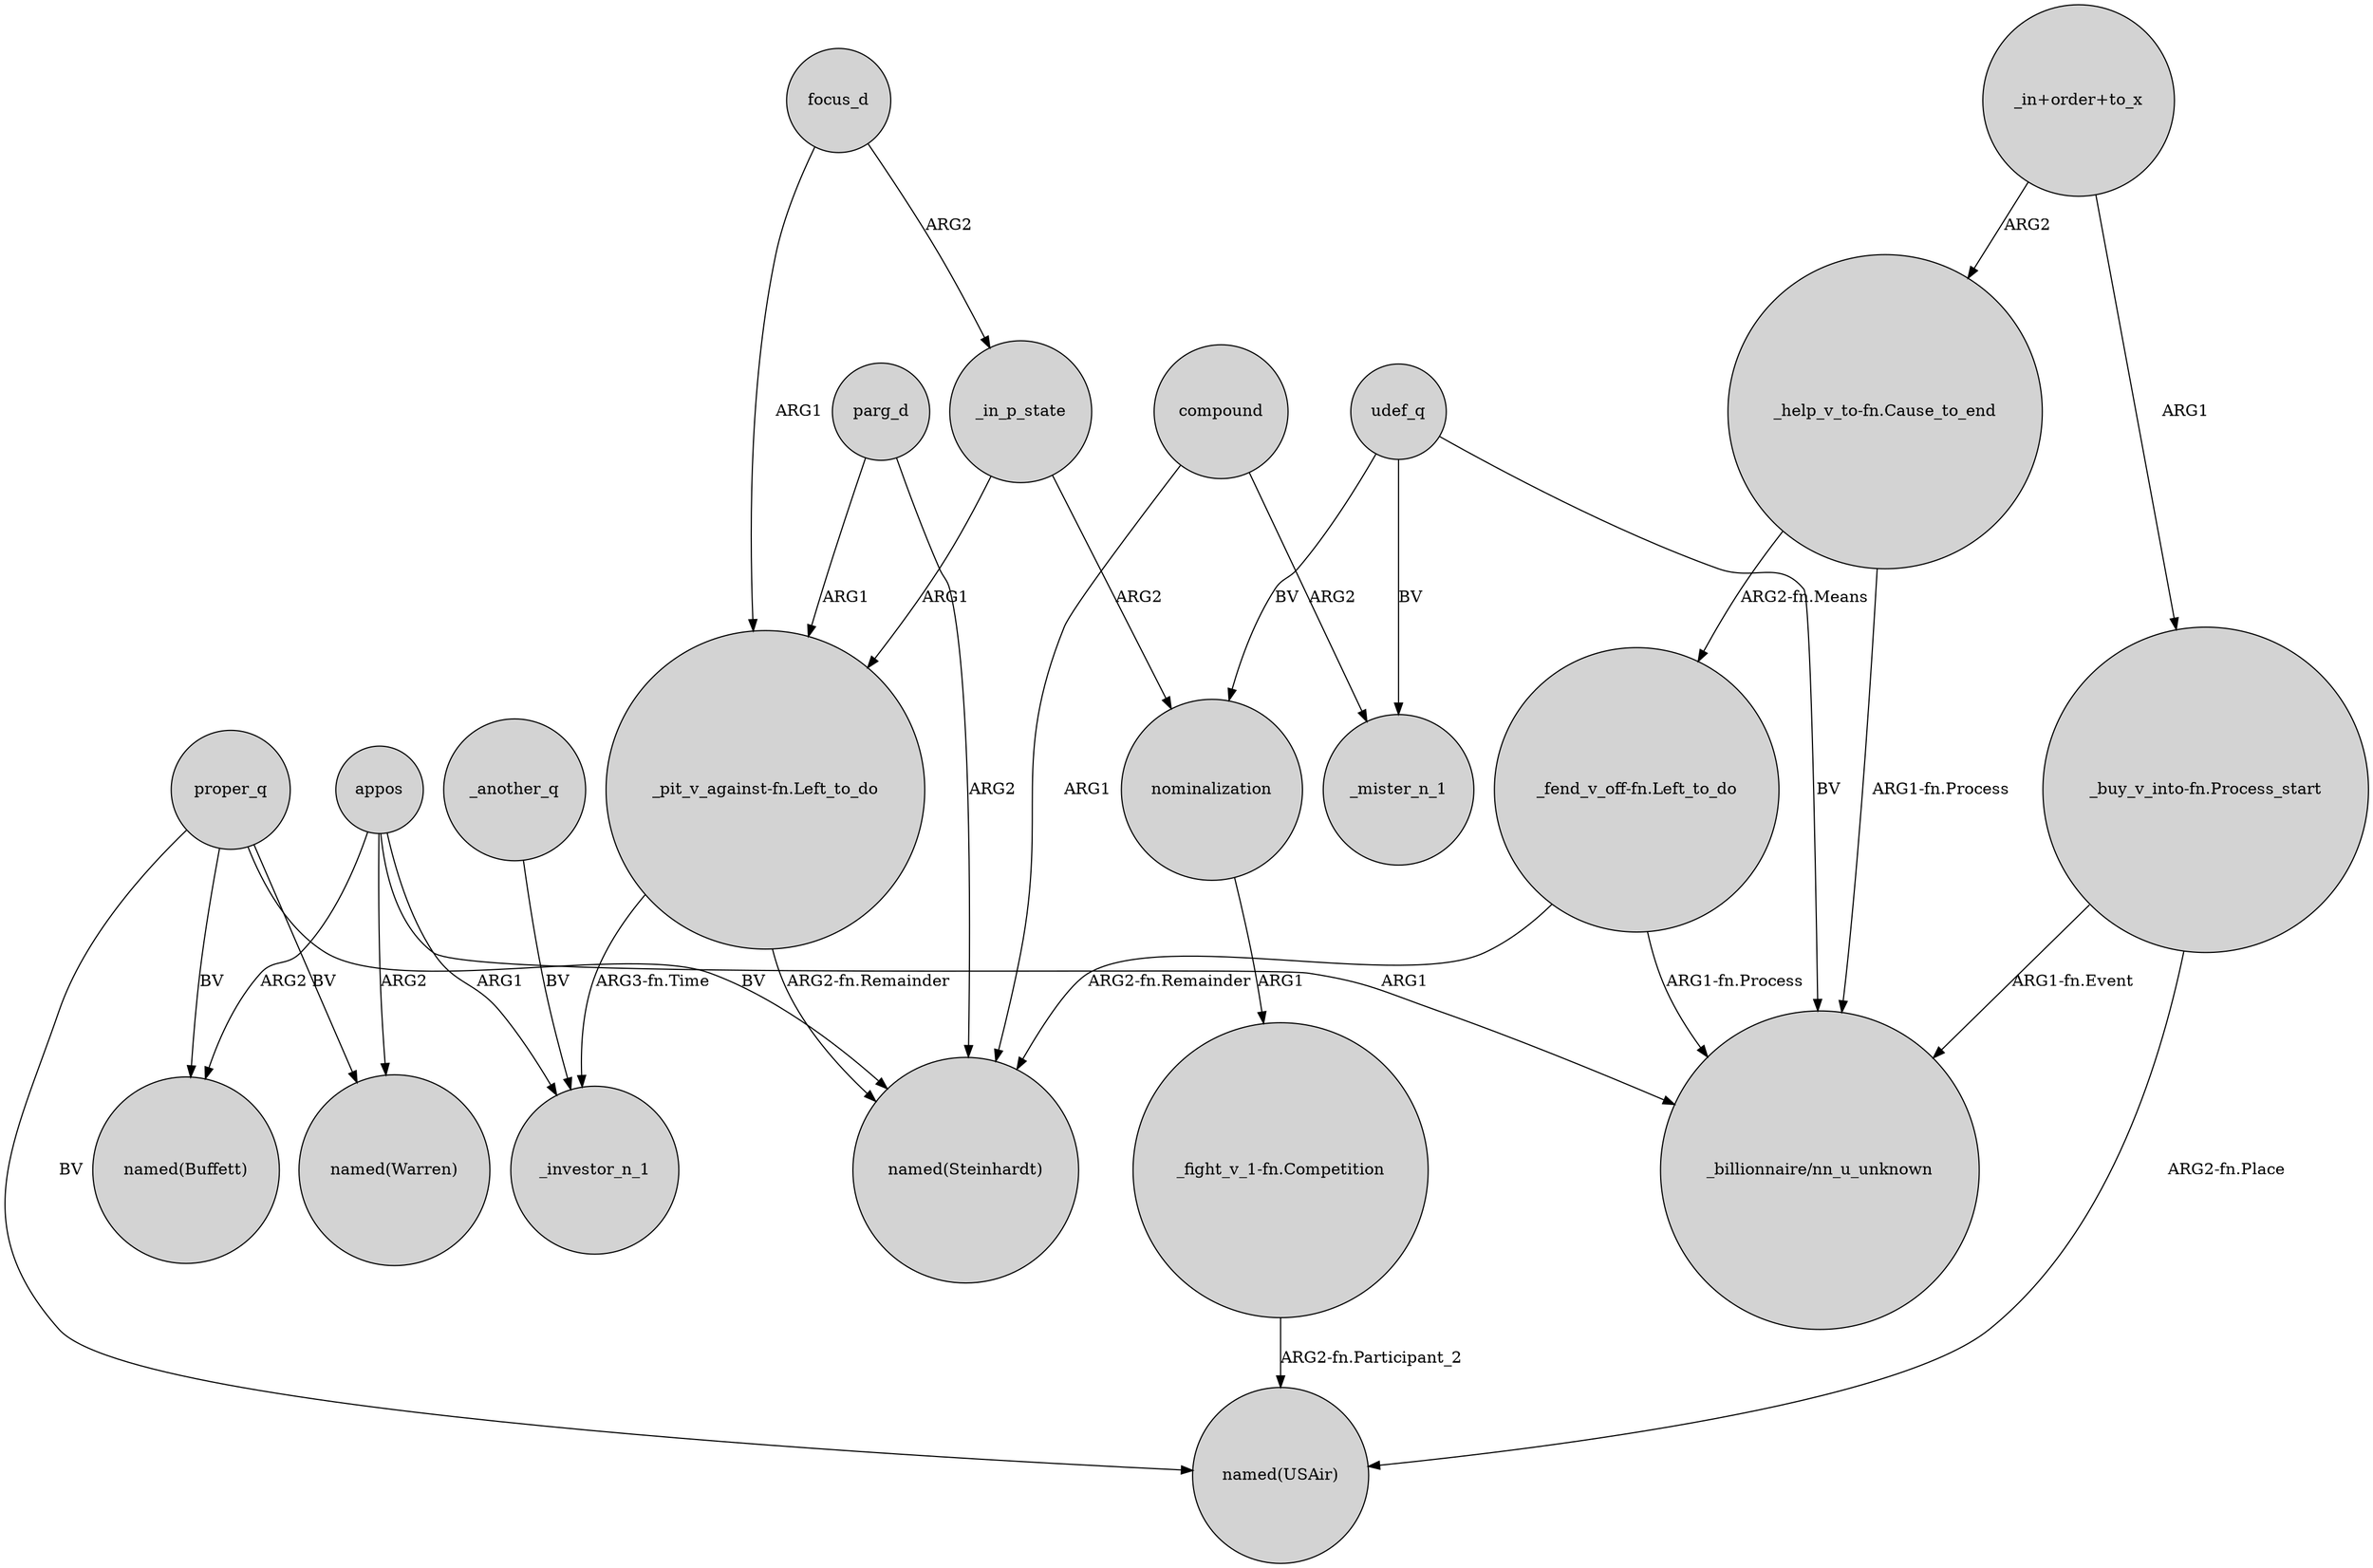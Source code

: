 digraph {
	node [shape=circle style=filled]
	_in_p_state -> nominalization [label=ARG2]
	appos -> "named(Buffett)" [label=ARG2]
	compound -> _mister_n_1 [label=ARG2]
	focus_d -> _in_p_state [label=ARG2]
	"_pit_v_against-fn.Left_to_do" -> _investor_n_1 [label="ARG3-fn.Time"]
	"_fend_v_off-fn.Left_to_do" -> "named(Steinhardt)" [label="ARG2-fn.Remainder"]
	parg_d -> "_pit_v_against-fn.Left_to_do" [label=ARG1]
	"_buy_v_into-fn.Process_start" -> "_billionnaire/nn_u_unknown" [label="ARG1-fn.Event"]
	appos -> "named(Warren)" [label=ARG2]
	"_pit_v_against-fn.Left_to_do" -> "named(Steinhardt)" [label="ARG2-fn.Remainder"]
	proper_q -> "named(Steinhardt)" [label=BV]
	udef_q -> nominalization [label=BV]
	"_help_v_to-fn.Cause_to_end" -> "_fend_v_off-fn.Left_to_do" [label="ARG2-fn.Means"]
	_in_p_state -> "_pit_v_against-fn.Left_to_do" [label=ARG1]
	"_help_v_to-fn.Cause_to_end" -> "_billionnaire/nn_u_unknown" [label="ARG1-fn.Process"]
	udef_q -> _mister_n_1 [label=BV]
	appos -> _investor_n_1 [label=ARG1]
	"_fight_v_1-fn.Competition" -> "named(USAir)" [label="ARG2-fn.Participant_2"]
	compound -> "named(Steinhardt)" [label=ARG1]
	proper_q -> "named(Warren)" [label=BV]
	"_buy_v_into-fn.Process_start" -> "named(USAir)" [label="ARG2-fn.Place"]
	"_in+order+to_x" -> "_help_v_to-fn.Cause_to_end" [label=ARG2]
	_another_q -> _investor_n_1 [label=BV]
	focus_d -> "_pit_v_against-fn.Left_to_do" [label=ARG1]
	nominalization -> "_fight_v_1-fn.Competition" [label=ARG1]
	appos -> "_billionnaire/nn_u_unknown" [label=ARG1]
	proper_q -> "named(USAir)" [label=BV]
	"_in+order+to_x" -> "_buy_v_into-fn.Process_start" [label=ARG1]
	proper_q -> "named(Buffett)" [label=BV]
	udef_q -> "_billionnaire/nn_u_unknown" [label=BV]
	"_fend_v_off-fn.Left_to_do" -> "_billionnaire/nn_u_unknown" [label="ARG1-fn.Process"]
	parg_d -> "named(Steinhardt)" [label=ARG2]
}
